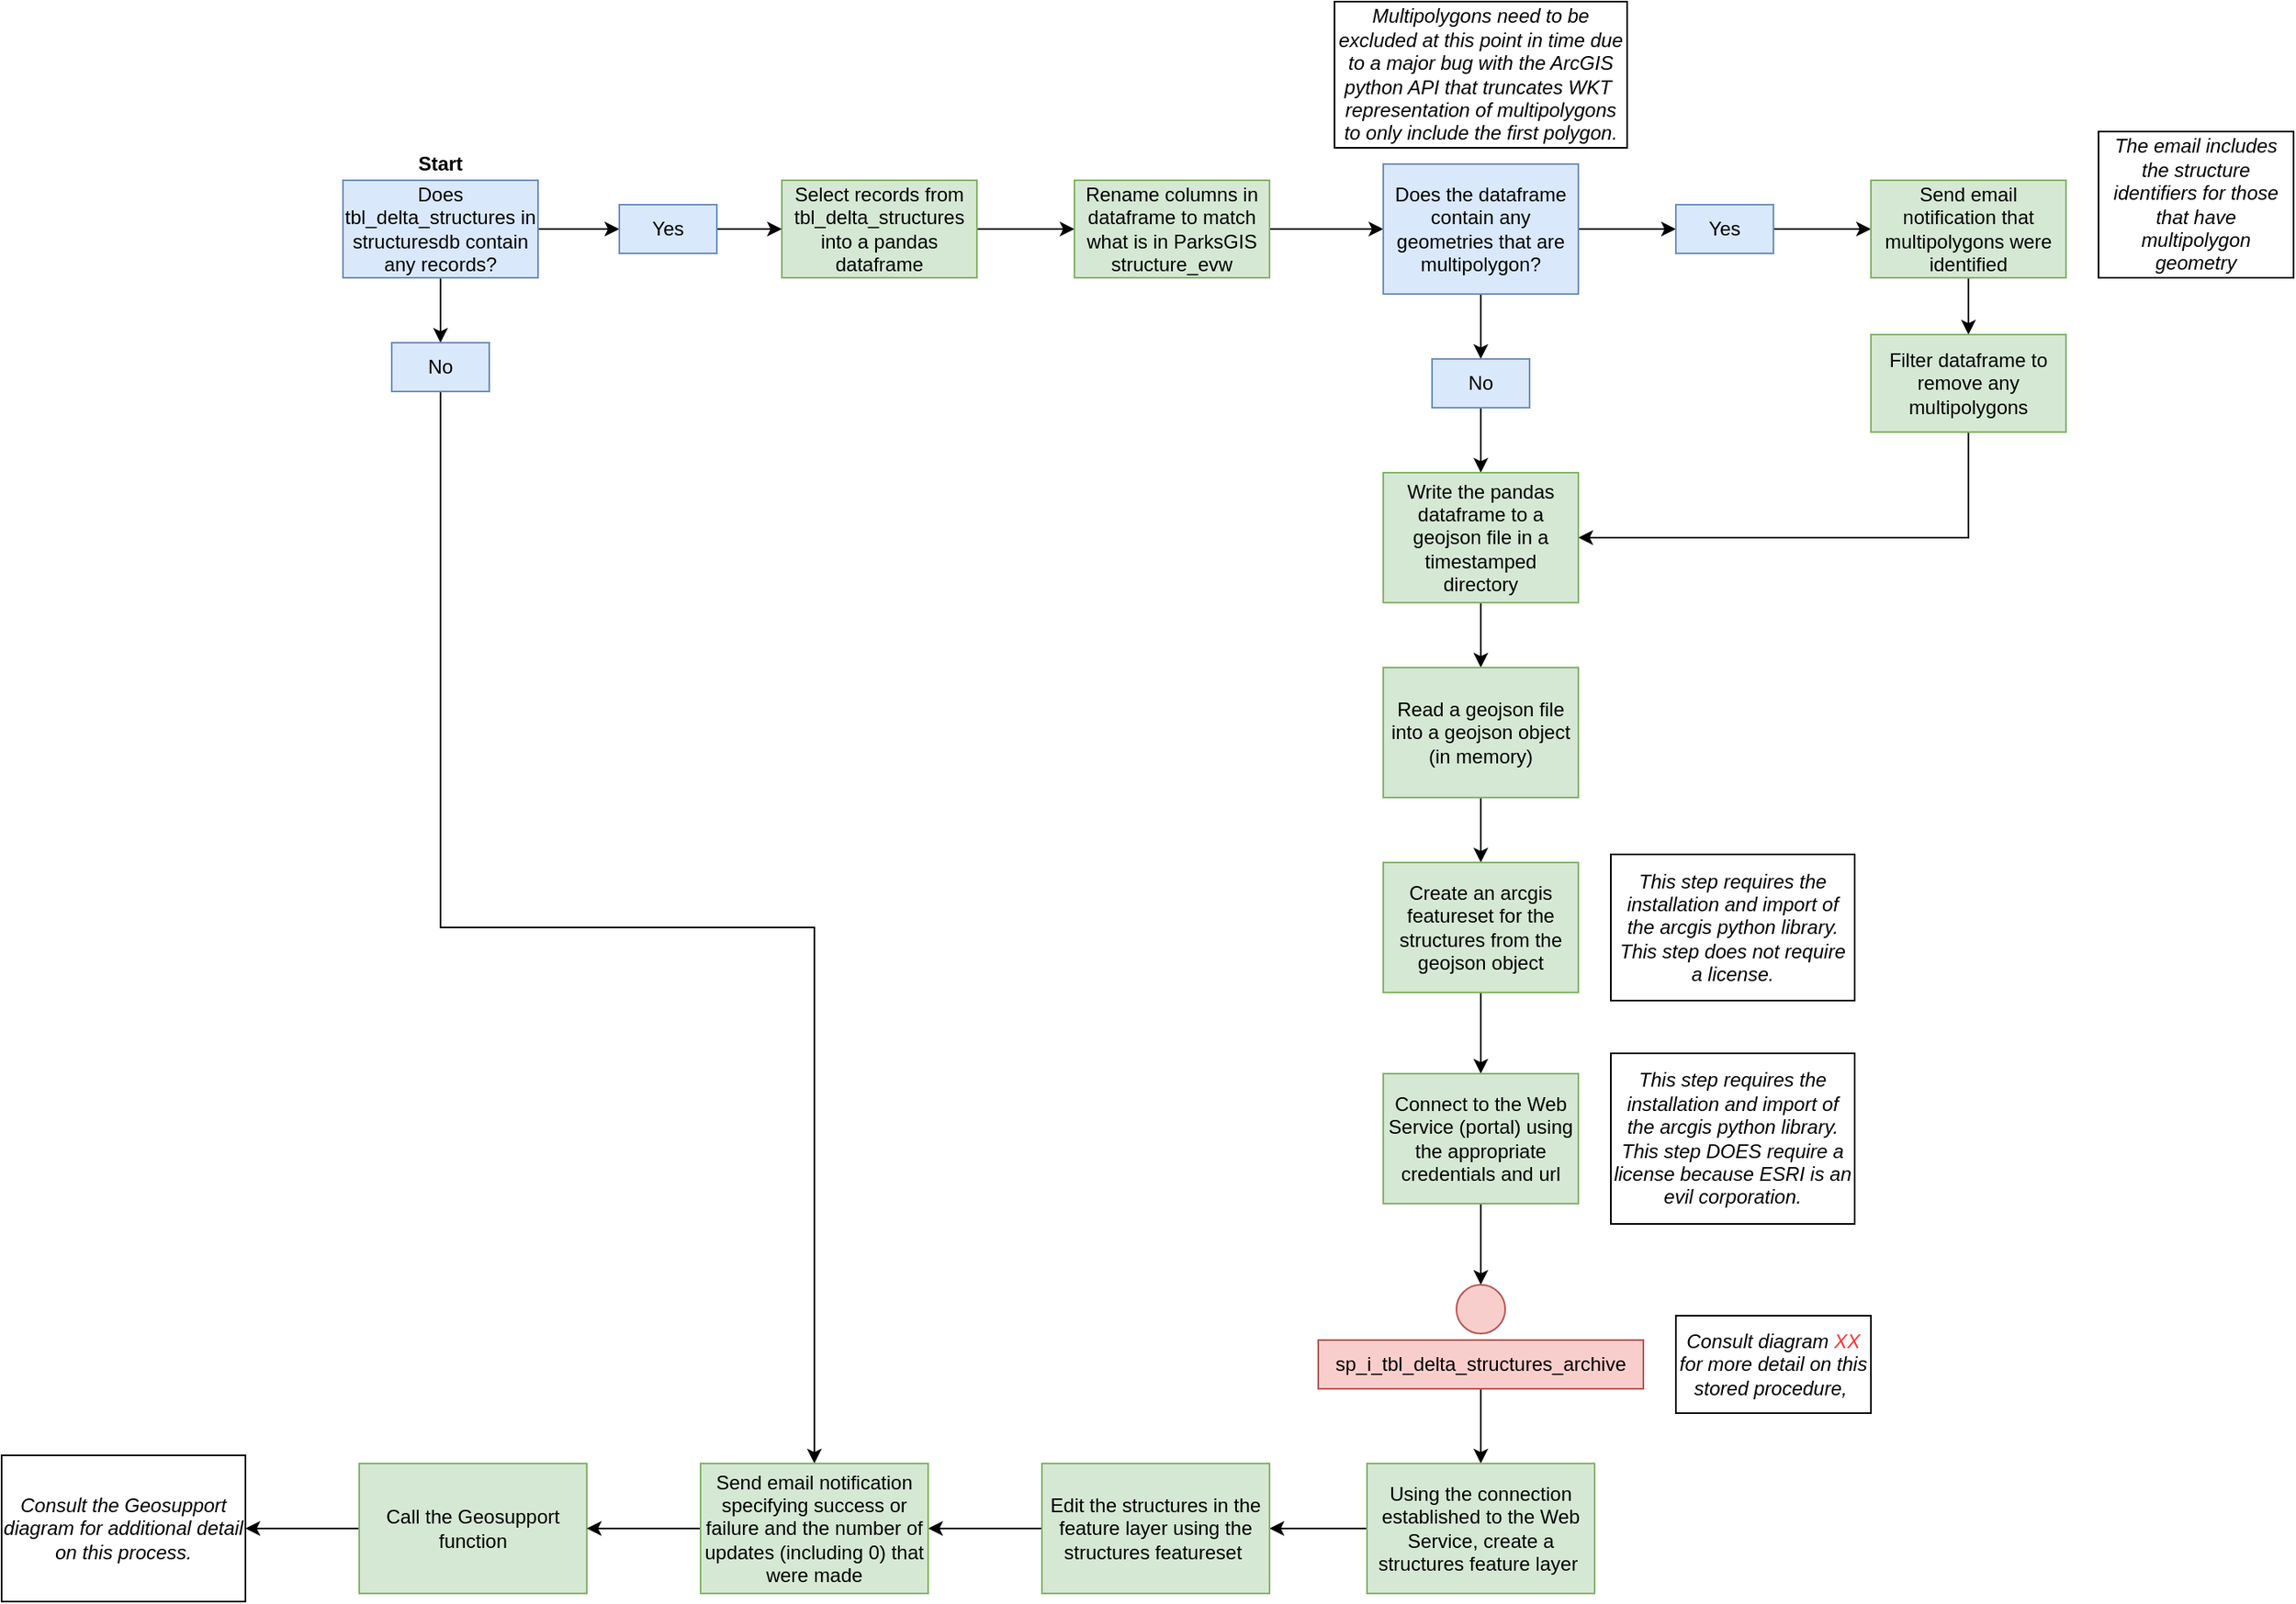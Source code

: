 <mxfile version="13.6.4" type="github">
  <diagram id="3Duwv0FjU3i23YqvvfnH" name="Page-1">
    <mxGraphModel dx="2523" dy="934" grid="1" gridSize="10" guides="1" tooltips="1" connect="1" arrows="1" fold="1" page="1" pageScale="1" pageWidth="850" pageHeight="1100" math="0" shadow="0">
      <root>
        <mxCell id="0" />
        <mxCell id="1" parent="0" />
        <mxCell id="pOX4EQvong9DDcxd3Ake-3" style="edgeStyle=orthogonalEdgeStyle;rounded=0;orthogonalLoop=1;jettySize=auto;html=1;exitX=1;exitY=0.5;exitDx=0;exitDy=0;entryX=0;entryY=0.5;entryDx=0;entryDy=0;" edge="1" parent="1" source="pOX4EQvong9DDcxd3Ake-1" target="pOX4EQvong9DDcxd3Ake-2">
          <mxGeometry relative="1" as="geometry" />
        </mxCell>
        <mxCell id="pOX4EQvong9DDcxd3Ake-1" value="Select records from tbl_delta_structures into a pandas dataframe" style="rounded=0;whiteSpace=wrap;html=1;fillColor=#d5e8d4;strokeColor=#82b366;" vertex="1" parent="1">
          <mxGeometry x="170" y="140" width="120" height="60" as="geometry" />
        </mxCell>
        <mxCell id="pOX4EQvong9DDcxd3Ake-5" style="edgeStyle=orthogonalEdgeStyle;rounded=0;orthogonalLoop=1;jettySize=auto;html=1;exitX=1;exitY=0.5;exitDx=0;exitDy=0;entryX=0;entryY=0.5;entryDx=0;entryDy=0;" edge="1" parent="1" source="pOX4EQvong9DDcxd3Ake-2" target="pOX4EQvong9DDcxd3Ake-4">
          <mxGeometry relative="1" as="geometry" />
        </mxCell>
        <mxCell id="pOX4EQvong9DDcxd3Ake-2" value="Rename columns in dataframe to match what is in ParksGIS structure_evw" style="rounded=0;whiteSpace=wrap;html=1;fillColor=#d5e8d4;strokeColor=#82b366;" vertex="1" parent="1">
          <mxGeometry x="350" y="140" width="120" height="60" as="geometry" />
        </mxCell>
        <mxCell id="pOX4EQvong9DDcxd3Ake-7" style="edgeStyle=orthogonalEdgeStyle;rounded=0;orthogonalLoop=1;jettySize=auto;html=1;exitX=1;exitY=0.5;exitDx=0;exitDy=0;" edge="1" parent="1" source="pOX4EQvong9DDcxd3Ake-4" target="pOX4EQvong9DDcxd3Ake-6">
          <mxGeometry relative="1" as="geometry" />
        </mxCell>
        <mxCell id="pOX4EQvong9DDcxd3Ake-10" style="edgeStyle=orthogonalEdgeStyle;rounded=0;orthogonalLoop=1;jettySize=auto;html=1;exitX=0.5;exitY=1;exitDx=0;exitDy=0;entryX=0.5;entryY=0;entryDx=0;entryDy=0;" edge="1" parent="1" source="pOX4EQvong9DDcxd3Ake-4" target="pOX4EQvong9DDcxd3Ake-9">
          <mxGeometry relative="1" as="geometry" />
        </mxCell>
        <mxCell id="pOX4EQvong9DDcxd3Ake-4" value="Does the dataframe contain any geometries that are multipolygon?" style="rounded=0;whiteSpace=wrap;html=1;fillColor=#dae8fc;strokeColor=#6c8ebf;" vertex="1" parent="1">
          <mxGeometry x="540" y="130" width="120" height="80" as="geometry" />
        </mxCell>
        <mxCell id="pOX4EQvong9DDcxd3Ake-12" style="edgeStyle=orthogonalEdgeStyle;rounded=0;orthogonalLoop=1;jettySize=auto;html=1;exitX=1;exitY=0.5;exitDx=0;exitDy=0;entryX=0;entryY=0.5;entryDx=0;entryDy=0;" edge="1" parent="1" source="pOX4EQvong9DDcxd3Ake-6" target="pOX4EQvong9DDcxd3Ake-11">
          <mxGeometry relative="1" as="geometry" />
        </mxCell>
        <mxCell id="pOX4EQvong9DDcxd3Ake-6" value="Yes" style="rounded=0;whiteSpace=wrap;html=1;fillColor=#dae8fc;strokeColor=#6c8ebf;" vertex="1" parent="1">
          <mxGeometry x="720" y="155" width="60" height="30" as="geometry" />
        </mxCell>
        <mxCell id="pOX4EQvong9DDcxd3Ake-20" style="edgeStyle=orthogonalEdgeStyle;rounded=0;orthogonalLoop=1;jettySize=auto;html=1;exitX=0.5;exitY=1;exitDx=0;exitDy=0;entryX=0.5;entryY=0;entryDx=0;entryDy=0;" edge="1" parent="1" source="pOX4EQvong9DDcxd3Ake-9" target="pOX4EQvong9DDcxd3Ake-17">
          <mxGeometry relative="1" as="geometry" />
        </mxCell>
        <mxCell id="pOX4EQvong9DDcxd3Ake-9" value="No" style="rounded=0;whiteSpace=wrap;html=1;fillColor=#dae8fc;strokeColor=#6c8ebf;" vertex="1" parent="1">
          <mxGeometry x="570" y="250" width="60" height="30" as="geometry" />
        </mxCell>
        <mxCell id="pOX4EQvong9DDcxd3Ake-19" style="edgeStyle=orthogonalEdgeStyle;rounded=0;orthogonalLoop=1;jettySize=auto;html=1;exitX=0.5;exitY=1;exitDx=0;exitDy=0;entryX=0.5;entryY=0;entryDx=0;entryDy=0;" edge="1" parent="1" source="pOX4EQvong9DDcxd3Ake-11" target="pOX4EQvong9DDcxd3Ake-13">
          <mxGeometry relative="1" as="geometry" />
        </mxCell>
        <mxCell id="pOX4EQvong9DDcxd3Ake-11" value="Send email notification that multipolygons were identified" style="rounded=0;whiteSpace=wrap;html=1;fillColor=#d5e8d4;strokeColor=#82b366;" vertex="1" parent="1">
          <mxGeometry x="840" y="140" width="120" height="60" as="geometry" />
        </mxCell>
        <mxCell id="pOX4EQvong9DDcxd3Ake-21" style="edgeStyle=orthogonalEdgeStyle;rounded=0;orthogonalLoop=1;jettySize=auto;html=1;exitX=0.5;exitY=1;exitDx=0;exitDy=0;entryX=1;entryY=0.5;entryDx=0;entryDy=0;" edge="1" parent="1" source="pOX4EQvong9DDcxd3Ake-13" target="pOX4EQvong9DDcxd3Ake-17">
          <mxGeometry relative="1" as="geometry" />
        </mxCell>
        <mxCell id="pOX4EQvong9DDcxd3Ake-13" value="Filter dataframe to remove any multipolygons" style="rounded=0;whiteSpace=wrap;html=1;fillColor=#d5e8d4;strokeColor=#82b366;" vertex="1" parent="1">
          <mxGeometry x="840" y="235" width="120" height="60" as="geometry" />
        </mxCell>
        <mxCell id="pOX4EQvong9DDcxd3Ake-15" value="&lt;i&gt;The email includes the structure identifiers for those that have multipolygon geometry&lt;/i&gt;" style="rounded=0;whiteSpace=wrap;html=1;" vertex="1" parent="1">
          <mxGeometry x="980" y="110" width="120" height="90" as="geometry" />
        </mxCell>
        <mxCell id="pOX4EQvong9DDcxd3Ake-16" value="&lt;i&gt;Multipolygons need to be excluded at this point in time due to a major bug with the ArcGIS python API that truncates WKT&amp;nbsp; representation of multipolygons to only include the first polygon.&lt;/i&gt;" style="rounded=0;whiteSpace=wrap;html=1;" vertex="1" parent="1">
          <mxGeometry x="510" y="30" width="180" height="90" as="geometry" />
        </mxCell>
        <mxCell id="pOX4EQvong9DDcxd3Ake-29" value="" style="edgeStyle=orthogonalEdgeStyle;rounded=0;orthogonalLoop=1;jettySize=auto;html=1;" edge="1" parent="1" source="pOX4EQvong9DDcxd3Ake-17">
          <mxGeometry relative="1" as="geometry">
            <mxPoint x="600" y="440" as="targetPoint" />
          </mxGeometry>
        </mxCell>
        <mxCell id="pOX4EQvong9DDcxd3Ake-17" value="Write the pandas dataframe to a geojson file in a timestamped directory" style="rounded=0;whiteSpace=wrap;html=1;fillColor=#d5e8d4;strokeColor=#82b366;" vertex="1" parent="1">
          <mxGeometry x="540" y="320" width="120" height="80" as="geometry" />
        </mxCell>
        <mxCell id="pOX4EQvong9DDcxd3Ake-26" value="" style="edgeStyle=orthogonalEdgeStyle;rounded=0;orthogonalLoop=1;jettySize=auto;html=1;" edge="1" parent="1" source="pOX4EQvong9DDcxd3Ake-23" target="pOX4EQvong9DDcxd3Ake-24">
          <mxGeometry relative="1" as="geometry" />
        </mxCell>
        <mxCell id="pOX4EQvong9DDcxd3Ake-28" value="" style="edgeStyle=orthogonalEdgeStyle;rounded=0;orthogonalLoop=1;jettySize=auto;html=1;" edge="1" parent="1" source="pOX4EQvong9DDcxd3Ake-23" target="pOX4EQvong9DDcxd3Ake-25">
          <mxGeometry relative="1" as="geometry" />
        </mxCell>
        <mxCell id="pOX4EQvong9DDcxd3Ake-23" value="Does tbl_delta_structures in structuresdb contain any records?" style="rounded=0;whiteSpace=wrap;html=1;fillColor=#dae8fc;strokeColor=#6c8ebf;" vertex="1" parent="1">
          <mxGeometry x="-100" y="140" width="120" height="60" as="geometry" />
        </mxCell>
        <mxCell id="pOX4EQvong9DDcxd3Ake-27" value="" style="edgeStyle=orthogonalEdgeStyle;rounded=0;orthogonalLoop=1;jettySize=auto;html=1;" edge="1" parent="1" source="pOX4EQvong9DDcxd3Ake-24" target="pOX4EQvong9DDcxd3Ake-1">
          <mxGeometry relative="1" as="geometry" />
        </mxCell>
        <mxCell id="pOX4EQvong9DDcxd3Ake-24" value="Yes" style="rounded=0;whiteSpace=wrap;html=1;fillColor=#dae8fc;strokeColor=#6c8ebf;" vertex="1" parent="1">
          <mxGeometry x="70" y="155" width="60" height="30" as="geometry" />
        </mxCell>
        <mxCell id="pOX4EQvong9DDcxd3Ake-59" style="edgeStyle=orthogonalEdgeStyle;rounded=0;orthogonalLoop=1;jettySize=auto;html=1;exitX=0.5;exitY=1;exitDx=0;exitDy=0;entryX=0.5;entryY=0;entryDx=0;entryDy=0;" edge="1" parent="1" source="pOX4EQvong9DDcxd3Ake-25" target="pOX4EQvong9DDcxd3Ake-55">
          <mxGeometry relative="1" as="geometry" />
        </mxCell>
        <mxCell id="pOX4EQvong9DDcxd3Ake-25" value="No" style="rounded=0;whiteSpace=wrap;html=1;fillColor=#dae8fc;strokeColor=#6c8ebf;" vertex="1" parent="1">
          <mxGeometry x="-70" y="240" width="60" height="30" as="geometry" />
        </mxCell>
        <mxCell id="pOX4EQvong9DDcxd3Ake-32" value="" style="edgeStyle=orthogonalEdgeStyle;rounded=0;orthogonalLoop=1;jettySize=auto;html=1;" edge="1" parent="1" source="pOX4EQvong9DDcxd3Ake-30" target="pOX4EQvong9DDcxd3Ake-31">
          <mxGeometry relative="1" as="geometry" />
        </mxCell>
        <mxCell id="pOX4EQvong9DDcxd3Ake-30" value="Read a geojson file into a geojson object (in memory)" style="rounded=0;whiteSpace=wrap;html=1;fillColor=#d5e8d4;strokeColor=#82b366;" vertex="1" parent="1">
          <mxGeometry x="540" y="440" width="120" height="80" as="geometry" />
        </mxCell>
        <mxCell id="pOX4EQvong9DDcxd3Ake-35" value="" style="edgeStyle=orthogonalEdgeStyle;rounded=0;orthogonalLoop=1;jettySize=auto;html=1;" edge="1" parent="1" source="pOX4EQvong9DDcxd3Ake-31" target="pOX4EQvong9DDcxd3Ake-34">
          <mxGeometry relative="1" as="geometry" />
        </mxCell>
        <mxCell id="pOX4EQvong9DDcxd3Ake-31" value="Create an arcgis featureset from the geojson object" style="rounded=0;whiteSpace=wrap;html=1;fillColor=#d5e8d4;strokeColor=#82b366;" vertex="1" parent="1">
          <mxGeometry x="540" y="560" width="120" height="80" as="geometry" />
        </mxCell>
        <mxCell id="pOX4EQvong9DDcxd3Ake-33" value="&lt;i&gt;This step requires the installation and import of the arcgis python library. This step does not require a license.&lt;/i&gt;" style="rounded=0;whiteSpace=wrap;html=1;" vertex="1" parent="1">
          <mxGeometry x="680" y="555" width="150" height="90" as="geometry" />
        </mxCell>
        <mxCell id="pOX4EQvong9DDcxd3Ake-43" style="edgeStyle=orthogonalEdgeStyle;rounded=0;orthogonalLoop=1;jettySize=auto;html=1;exitX=0.5;exitY=1;exitDx=0;exitDy=0;entryX=0.5;entryY=0;entryDx=0;entryDy=0;" edge="1" parent="1" source="pOX4EQvong9DDcxd3Ake-34" target="pOX4EQvong9DDcxd3Ake-37">
          <mxGeometry relative="1" as="geometry" />
        </mxCell>
        <mxCell id="pOX4EQvong9DDcxd3Ake-34" value="Connect to the Web Service (portal) using the appropriate credentials and url" style="rounded=0;whiteSpace=wrap;html=1;fillColor=#d5e8d4;strokeColor=#82b366;" vertex="1" parent="1">
          <mxGeometry x="540" y="690" width="120" height="80" as="geometry" />
        </mxCell>
        <mxCell id="pOX4EQvong9DDcxd3Ake-36" value="&lt;i&gt;This step requires the installation and import of the arcgis python library. This step DOES require a license because ESRI is an evil corporation.&lt;/i&gt;" style="rounded=0;whiteSpace=wrap;html=1;" vertex="1" parent="1">
          <mxGeometry x="680" y="677.5" width="150" height="105" as="geometry" />
        </mxCell>
        <mxCell id="pOX4EQvong9DDcxd3Ake-37" value="" style="ellipse;whiteSpace=wrap;html=1;aspect=fixed;fillColor=#f8cecc;strokeColor=#b85450;" vertex="1" parent="1">
          <mxGeometry x="585" y="820" width="30" height="30" as="geometry" />
        </mxCell>
        <mxCell id="pOX4EQvong9DDcxd3Ake-45" value="" style="edgeStyle=orthogonalEdgeStyle;rounded=0;orthogonalLoop=1;jettySize=auto;html=1;" edge="1" parent="1" source="pOX4EQvong9DDcxd3Ake-38" target="pOX4EQvong9DDcxd3Ake-44">
          <mxGeometry relative="1" as="geometry" />
        </mxCell>
        <mxCell id="pOX4EQvong9DDcxd3Ake-38" value="sp_i_tbl_delta_structures_archive" style="rounded=0;whiteSpace=wrap;html=1;fillColor=#f8cecc;strokeColor=#b85450;" vertex="1" parent="1">
          <mxGeometry x="500" y="854" width="200" height="30" as="geometry" />
        </mxCell>
        <mxCell id="pOX4EQvong9DDcxd3Ake-52" style="edgeStyle=orthogonalEdgeStyle;rounded=0;orthogonalLoop=1;jettySize=auto;html=1;exitX=0;exitY=0.5;exitDx=0;exitDy=0;entryX=1;entryY=0.5;entryDx=0;entryDy=0;" edge="1" parent="1" source="pOX4EQvong9DDcxd3Ake-44" target="pOX4EQvong9DDcxd3Ake-50">
          <mxGeometry relative="1" as="geometry" />
        </mxCell>
        <mxCell id="pOX4EQvong9DDcxd3Ake-44" value="Using the connection established to the Web Service, create a structures feature layer&amp;nbsp;" style="rounded=0;whiteSpace=wrap;html=1;fillColor=#d5e8d4;strokeColor=#82b366;" vertex="1" parent="1">
          <mxGeometry x="530" y="930" width="140" height="80" as="geometry" />
        </mxCell>
        <mxCell id="pOX4EQvong9DDcxd3Ake-46" value="&lt;b&gt;Start&lt;/b&gt;" style="text;html=1;strokeColor=none;fillColor=none;align=center;verticalAlign=middle;whiteSpace=wrap;rounded=0;" vertex="1" parent="1">
          <mxGeometry x="-60" y="120" width="40" height="20" as="geometry" />
        </mxCell>
        <mxCell id="pOX4EQvong9DDcxd3Ake-60" value="" style="edgeStyle=orthogonalEdgeStyle;rounded=0;orthogonalLoop=1;jettySize=auto;html=1;" edge="1" parent="1" source="pOX4EQvong9DDcxd3Ake-47" target="pOX4EQvong9DDcxd3Ake-49">
          <mxGeometry relative="1" as="geometry" />
        </mxCell>
        <mxCell id="pOX4EQvong9DDcxd3Ake-47" value="Call the Geosupport function" style="rounded=0;whiteSpace=wrap;html=1;fillColor=#d5e8d4;strokeColor=#82b366;" vertex="1" parent="1">
          <mxGeometry x="-90" y="930" width="140" height="80" as="geometry" />
        </mxCell>
        <mxCell id="pOX4EQvong9DDcxd3Ake-49" value="&lt;i&gt;Consult the Geosupport diagram f&lt;/i&gt;&lt;i&gt;or additional detail on this process.&lt;/i&gt;" style="rounded=0;whiteSpace=wrap;html=1;" vertex="1" parent="1">
          <mxGeometry x="-310" y="925" width="150" height="90" as="geometry" />
        </mxCell>
        <mxCell id="pOX4EQvong9DDcxd3Ake-56" style="edgeStyle=orthogonalEdgeStyle;rounded=0;orthogonalLoop=1;jettySize=auto;html=1;exitX=0;exitY=0.5;exitDx=0;exitDy=0;entryX=1;entryY=0.5;entryDx=0;entryDy=0;" edge="1" parent="1" source="pOX4EQvong9DDcxd3Ake-50" target="pOX4EQvong9DDcxd3Ake-55">
          <mxGeometry relative="1" as="geometry" />
        </mxCell>
        <mxCell id="pOX4EQvong9DDcxd3Ake-50" value="Edit the structures in the feature layer using the structures featureset&amp;nbsp;" style="rounded=0;whiteSpace=wrap;html=1;fillColor=#d5e8d4;strokeColor=#82b366;" vertex="1" parent="1">
          <mxGeometry x="330" y="930" width="140" height="80" as="geometry" />
        </mxCell>
        <mxCell id="pOX4EQvong9DDcxd3Ake-51" value="&lt;i&gt;Consult diagram &lt;font color=&quot;#ff3333&quot;&gt;XX&lt;/font&gt; f&lt;/i&gt;&lt;i&gt;or more detail on this stored procedure,&amp;nbsp;&lt;/i&gt;" style="rounded=0;whiteSpace=wrap;html=1;" vertex="1" parent="1">
          <mxGeometry x="720" y="839" width="120" height="60" as="geometry" />
        </mxCell>
        <mxCell id="pOX4EQvong9DDcxd3Ake-57" style="edgeStyle=orthogonalEdgeStyle;rounded=0;orthogonalLoop=1;jettySize=auto;html=1;exitX=0;exitY=0.5;exitDx=0;exitDy=0;entryX=1;entryY=0.5;entryDx=0;entryDy=0;" edge="1" parent="1" source="pOX4EQvong9DDcxd3Ake-55" target="pOX4EQvong9DDcxd3Ake-47">
          <mxGeometry relative="1" as="geometry" />
        </mxCell>
        <mxCell id="pOX4EQvong9DDcxd3Ake-55" value="Send email notification specifying success or failure and the number of updates (including 0) that were made" style="rounded=0;whiteSpace=wrap;html=1;fillColor=#d5e8d4;strokeColor=#82b366;" vertex="1" parent="1">
          <mxGeometry x="120" y="930" width="140" height="80" as="geometry" />
        </mxCell>
        <mxCell id="pOX4EQvong9DDcxd3Ake-61" value="Create an arcgis featureset for the structures from the geojson object" style="rounded=0;whiteSpace=wrap;html=1;fillColor=#d5e8d4;strokeColor=#82b366;" vertex="1" parent="1">
          <mxGeometry x="540" y="560" width="120" height="80" as="geometry" />
        </mxCell>
      </root>
    </mxGraphModel>
  </diagram>
</mxfile>
